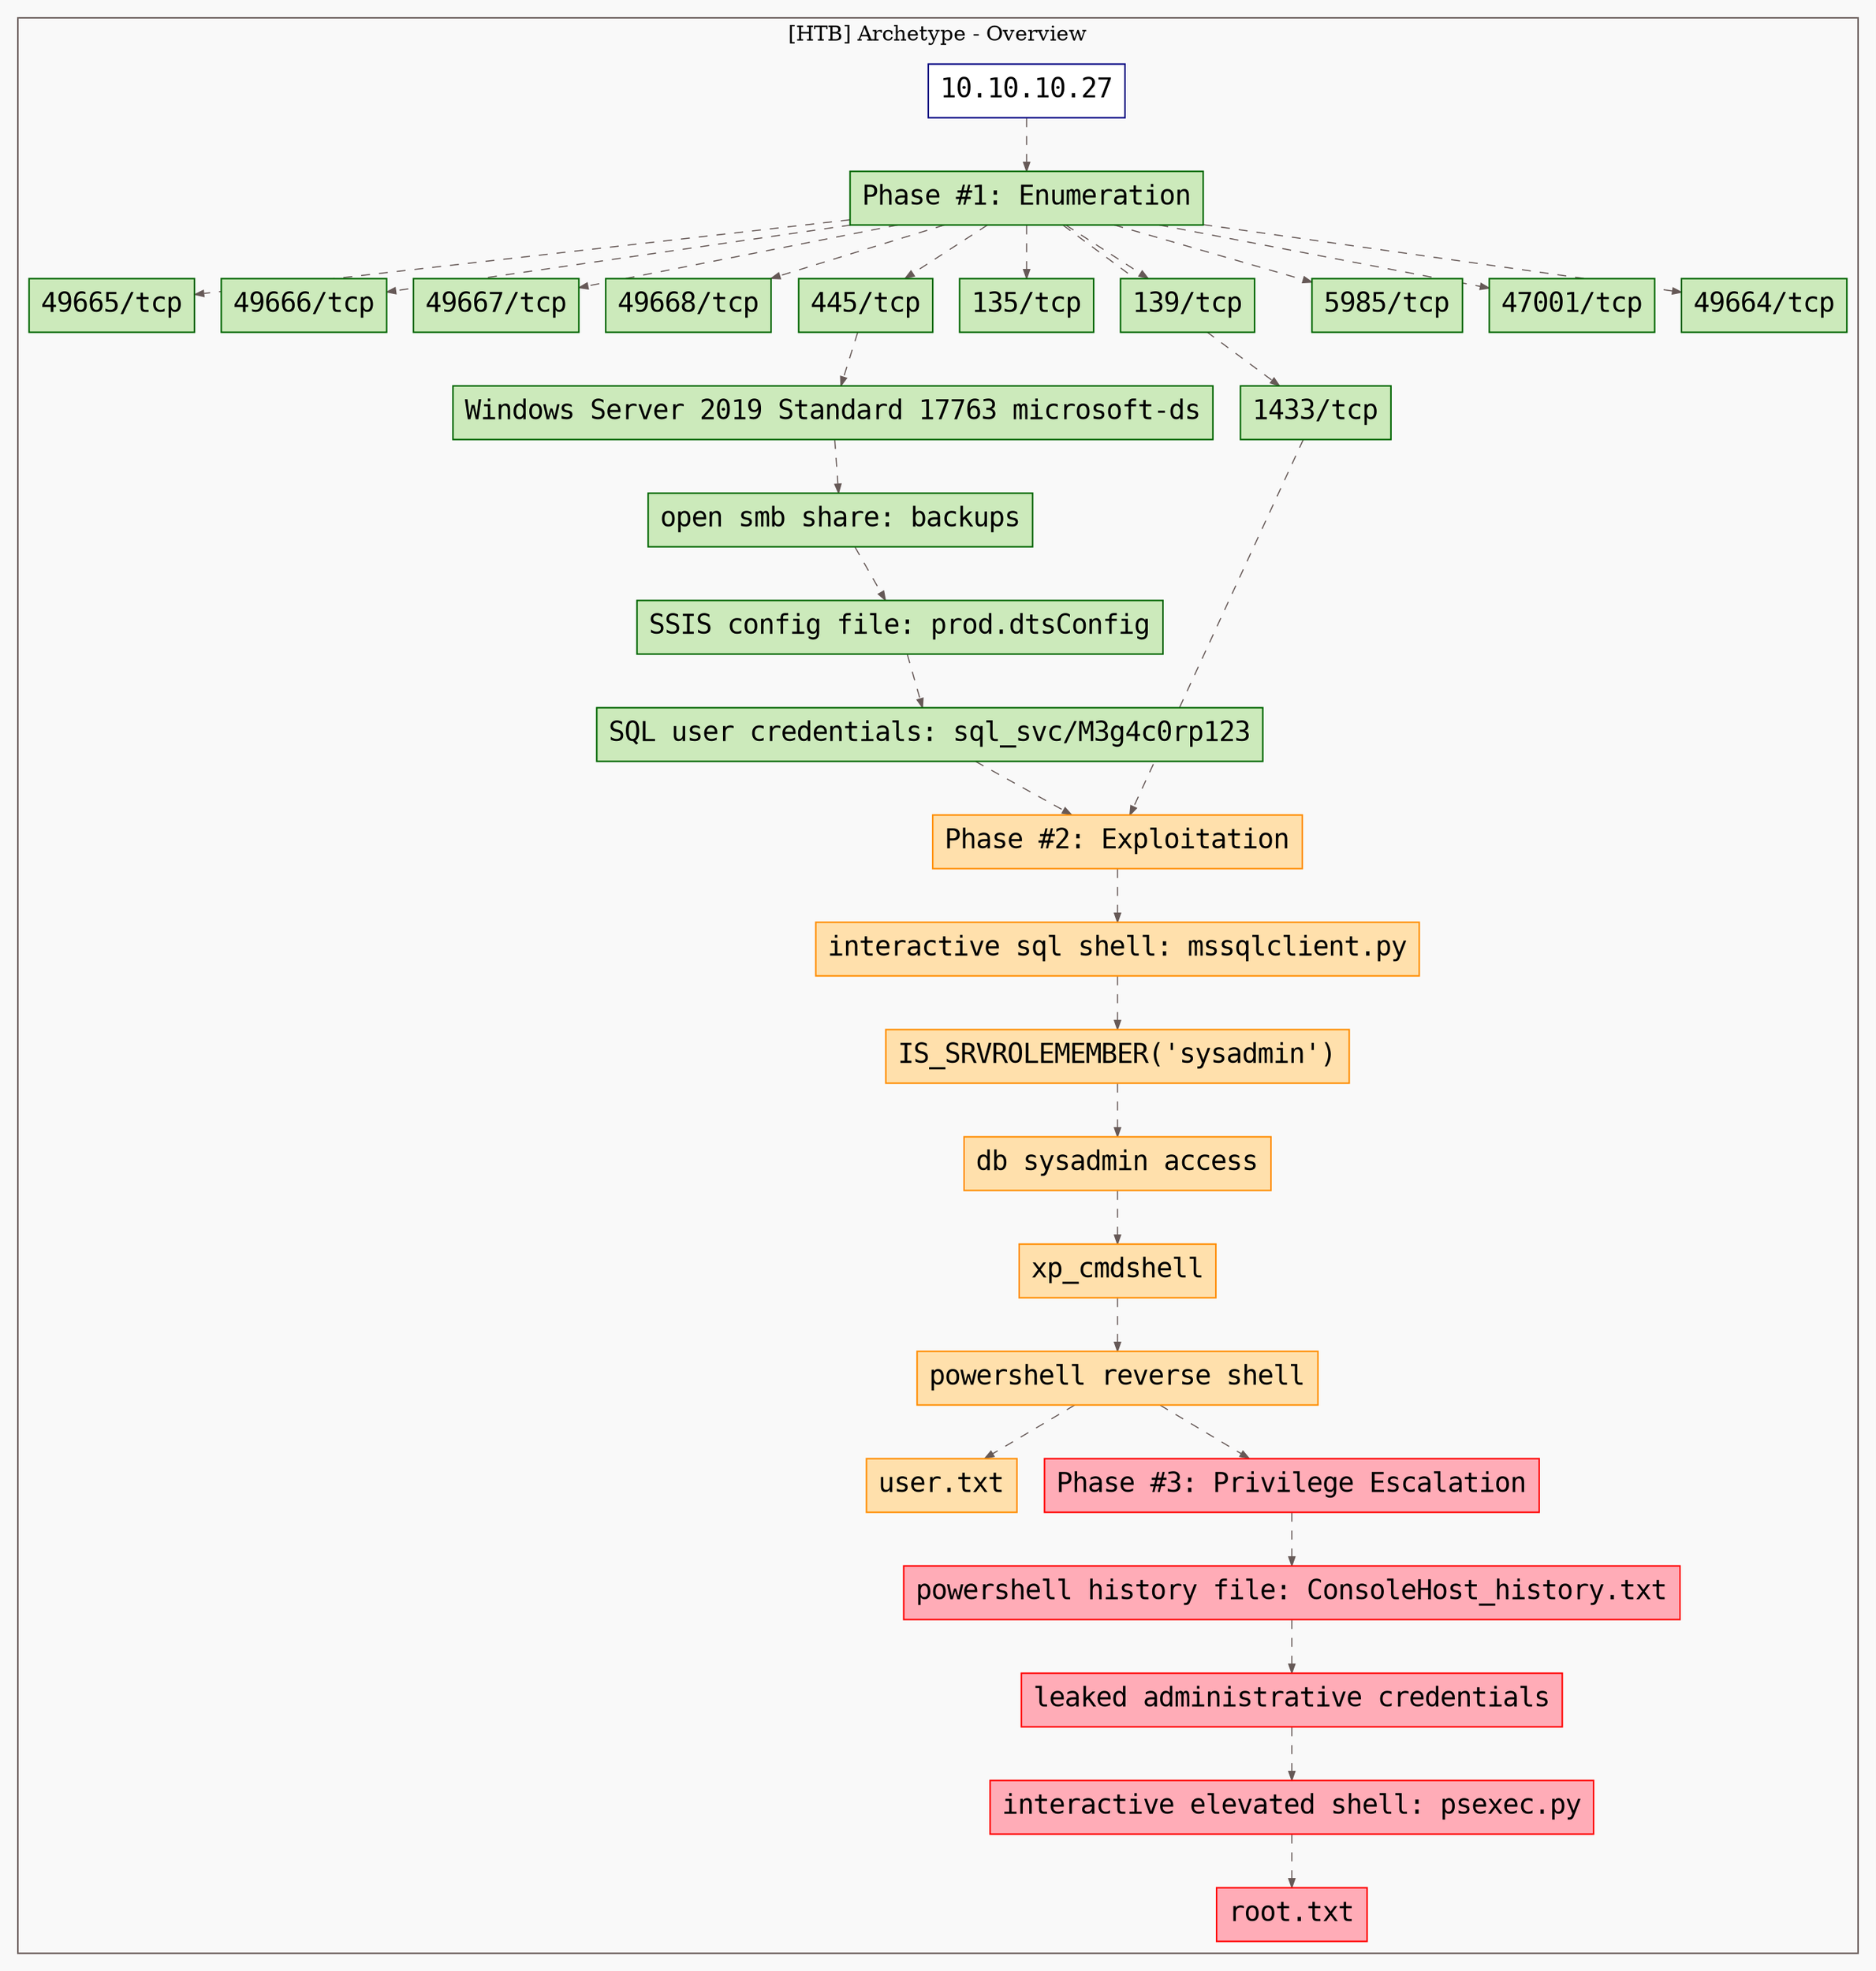 digraph G {
  #rankdir=LR;
  nodesdictep=1.0; splines="line"; K=0.6; overlap=scale; fixedsize=true; resolution=72; bgcolor="#f9f9f9"; outputorder="edgesfirst";
  node [fontname="courier" fontsize=18 shape=box width=0.25 fillcolor="white" style="filled,solid"];
  edge [style=dashed color="#665957" penwidth=0.75 arrowsize=0.6];

  0[label="10.10.10.27" color="navyblue" fillcolor="#ffffff" tooltip="[HTB] Archetype - Overview"];
  10[label="49665/tcp" color="darkgreen" fillcolor="#cceabb" tooltip="Phase #1:Enumeration"];
  11[label="49666/tcp" color="darkgreen" fillcolor="#cceabb" tooltip="Phase #1:Enumeration"];
  12[label="49667/tcp" color="darkgreen" fillcolor="#cceabb" tooltip="Phase #1:Enumeration"];
  13[label="49668/tcp" color="darkgreen" fillcolor="#cceabb" tooltip="Phase #1:Enumeration"];
  14[label="445/tcp" color="darkgreen" fillcolor="#cceabb" tooltip="Phase #1:Enumeration"];
  15[label="Windows Server 2019 Standard 17763 microsoft-ds" color="darkgreen" fillcolor="#cceabb" tooltip="Phase #1:Enumeration"];
  16[label="open smb share: backups" color="darkgreen" fillcolor="#cceabb" tooltip="Phase #1:Enumeration"];
  17[label="SSIS config file: prod.dtsConfig" color="darkgreen" fillcolor="#cceabb" tooltip="Phase #1:Enumeration"];
  18[label="SQL user credentials: sql_svc/M3g4c0rp123" color="darkgreen" fillcolor="#cceabb" tooltip="Phase #1:Enumeration"];
  19[label="IS_SRVROLEMEMBER('sysadmin')" color="darkorange" fillcolor="#ffe0ac" tooltip="Phase #2:Exploitation"];
  1[label="Phase #1: Enumeration" color="darkgreen" fillcolor="#cceabb" tooltip="Phase #1:Enumeration"];
  20[label="db sysadmin access" color="darkorange" fillcolor="#ffe0ac" tooltip="Phase #2:Exploitation"];
  21[label="xp_cmdshell" color="darkorange" fillcolor="#ffe0ac" tooltip="Phase #2:Exploitation"];
  22[label="powershell reverse shell" color="darkorange" fillcolor="#ffe0ac" tooltip="Phase #2:Exploitation"];
  23[label="user.txt" color="darkorange" fillcolor="#ffe0ac" tooltip="Phase #2:Exploitation"];
  24[label="Phase #3: Privilege Escalation" color="red" fillcolor="#ffacb7" tooltip="Phase #3:Privilege Escalation"];
  25[label="powershell history file: ConsoleHost_history.txt" color="red" fillcolor="#ffacb7" tooltip="Phase #3:Privilege Escalation"];
  26[label="leaked administrative credentials" color="red" fillcolor="#ffacb7" tooltip="Phase #3:Privilege Escalation"];
  27[label="interactive elevated shell: psexec.py" color="red" fillcolor="#ffacb7" tooltip="Phase #3:Privilege Escalation"];
  28[label="root.txt" color="red" fillcolor="#ffacb7" tooltip="Phase #3:Privilege Escalation"];
  2[label="135/tcp" color="darkgreen" fillcolor="#cceabb" tooltip="Phase #1:Enumeration"];
  3[label="139/tcp" color="darkgreen" fillcolor="#cceabb" tooltip="Phase #1:Enumeration"];
  4[label="1433/tcp" color="darkgreen" fillcolor="#cceabb" tooltip="Phase #1:Enumeration"];
  5[label="Phase #2: Exploitation" color="darkorange" fillcolor="#ffe0ac" tooltip="Phase #2:Exploitation"];
  6[label="interactive sql shell: mssqlclient.py" color="darkorange" fillcolor="#ffe0ac" tooltip="Phase #2:Exploitation"];
  7[label="5985/tcp" color="darkgreen" fillcolor="#cceabb" tooltip="Phase #1:Enumeration"];
  8[label="47001/tcp" color="darkgreen" fillcolor="#cceabb" tooltip="Phase #1:Enumeration"];
  9[label="49664/tcp" color="darkgreen" fillcolor="#cceabb" tooltip="Phase #1:Enumeration"];

  subgraph cluster_0 {
    node [style="filled,solid"];
    label = "[HTB] Archetype - Overview";
    color = "#665957";
    0 -> 1 [color="#665957"];
    1 -> 10 [color="#665957"];
    1 -> 11 [color="#665957"];
    1 -> 12 [color="#665957"];
    1 -> 13 [color="#665957"];
    1 -> 14 [color="#665957"];
    1 -> 2 [color="#665957"];
    1 -> 3 [color="#665957"];
    1 -> 4 [color="#665957"];
    1 -> 7 [color="#665957"];
    1 -> 8 [color="#665957"];
    1 -> 9 [color="#665957"];
    14 -> 15 [color="#665957"];
    15 -> 16 [color="#665957"];
    16 -> 17 [color="#665957"];
    17 -> 18 [color="#665957"];
    18 -> 5 [color="#665957"];
    19 -> 20 [color="#665957"];
    20 -> 21 [color="#665957"];
    21 -> 22 [color="#665957"];
    22 -> 23 [color="#665957"];
    22 -> 24 [color="#665957"];
    24 -> 25 [color="#665957"];
    25 -> 26 [color="#665957"];
    26 -> 27 [color="#665957"];
    27 -> 28 [color="#665957"];
    4 -> 5 [color="#665957"];
    5 -> 6 [color="#665957"];
    6 -> 19 [color="#665957"];
  }
}
